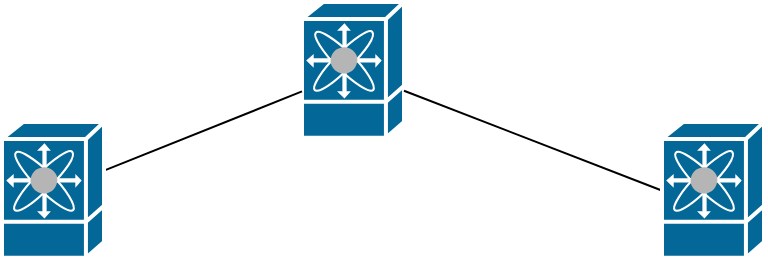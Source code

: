 <mxfile version="20.8.13" type="github">
  <diagram name="第 1 页" id="EgVWHo0-7wXaNzdoyHJw">
    <mxGraphModel dx="1050" dy="523" grid="1" gridSize="10" guides="1" tooltips="1" connect="1" arrows="1" fold="1" page="1" pageScale="1" pageWidth="827" pageHeight="1169" math="0" shadow="0">
      <root>
        <mxCell id="0" />
        <mxCell id="1" parent="0" />
        <mxCell id="r6kU3v_14poT0Qgxv8o_-1" value="" style="shape=mxgraph.cisco.directors.director-class_fibre_channel_director;sketch=0;html=1;pointerEvents=1;dashed=0;fillColor=#036897;strokeColor=#ffffff;strokeWidth=2;verticalLabelPosition=bottom;verticalAlign=top;align=center;outlineConnect=0;" vertex="1" parent="1">
          <mxGeometry x="390" y="240" width="51" height="69" as="geometry" />
        </mxCell>
        <mxCell id="r6kU3v_14poT0Qgxv8o_-4" style="rounded=0;orthogonalLoop=1;jettySize=auto;html=1;endArrow=none;endFill=0;" edge="1" parent="1" source="r6kU3v_14poT0Qgxv8o_-2" target="r6kU3v_14poT0Qgxv8o_-1">
          <mxGeometry relative="1" as="geometry" />
        </mxCell>
        <mxCell id="r6kU3v_14poT0Qgxv8o_-2" value="" style="shape=mxgraph.cisco.directors.director-class_fibre_channel_director;sketch=0;html=1;pointerEvents=1;dashed=0;fillColor=#036897;strokeColor=#ffffff;strokeWidth=2;verticalLabelPosition=bottom;verticalAlign=top;align=center;outlineConnect=0;" vertex="1" parent="1">
          <mxGeometry x="240" y="300" width="51" height="69" as="geometry" />
        </mxCell>
        <mxCell id="r6kU3v_14poT0Qgxv8o_-5" style="rounded=0;orthogonalLoop=1;jettySize=auto;html=1;exitX=0.01;exitY=0.5;exitDx=0;exitDy=0;exitPerimeter=0;endArrow=none;endFill=0;" edge="1" parent="1" source="r6kU3v_14poT0Qgxv8o_-3" target="r6kU3v_14poT0Qgxv8o_-1">
          <mxGeometry relative="1" as="geometry" />
        </mxCell>
        <mxCell id="r6kU3v_14poT0Qgxv8o_-3" value="" style="shape=mxgraph.cisco.directors.director-class_fibre_channel_director;sketch=0;html=1;pointerEvents=1;dashed=0;fillColor=#036897;strokeColor=#ffffff;strokeWidth=2;verticalLabelPosition=bottom;verticalAlign=top;align=center;outlineConnect=0;" vertex="1" parent="1">
          <mxGeometry x="570" y="300" width="51" height="69" as="geometry" />
        </mxCell>
      </root>
    </mxGraphModel>
  </diagram>
</mxfile>
